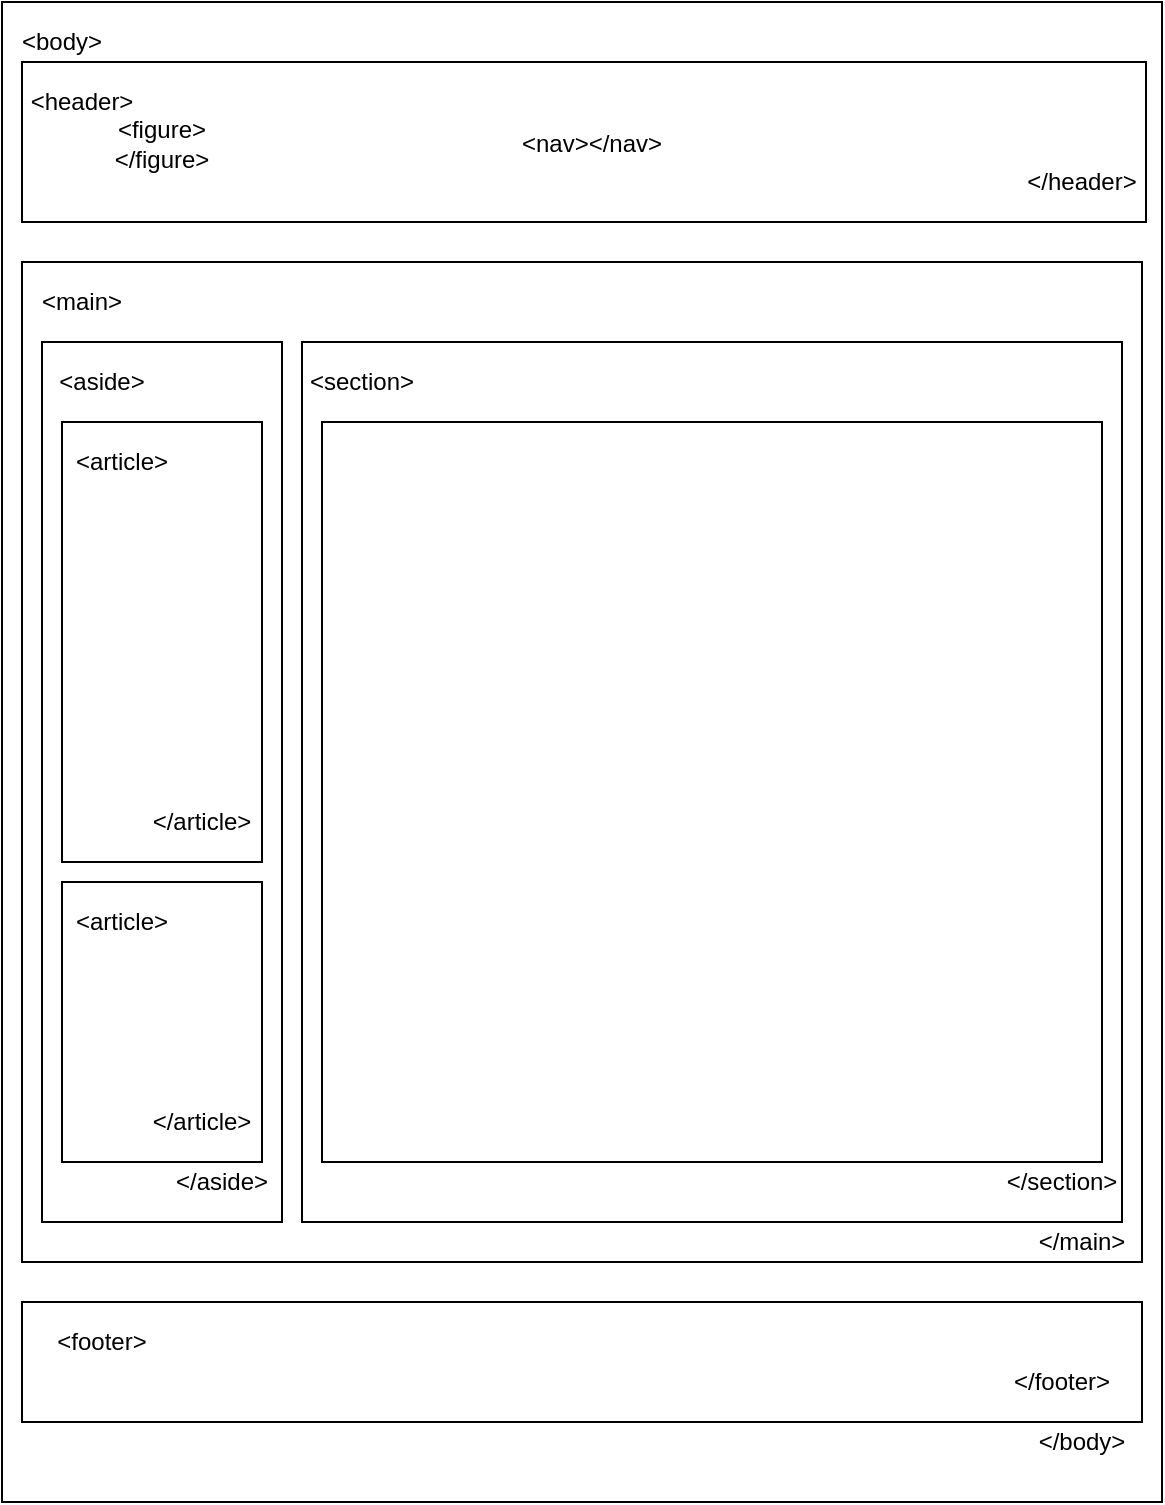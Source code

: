 <mxfile version="11.1.4" type="device"><diagram id="xj2t30mrPwzbAbb4rbmy" name="Page-1"><mxGraphModel dx="1038" dy="506" grid="1" gridSize="10" guides="1" tooltips="1" connect="1" arrows="1" fold="1" page="1" pageScale="1" pageWidth="583" pageHeight="827" math="0" shadow="0"><root><mxCell id="0"/><mxCell id="1" parent="0"/><mxCell id="OoSMkBb_-UeMs71TYdVm-1" value="" style="rounded=0;whiteSpace=wrap;html=1;" parent="1" vertex="1"><mxGeometry width="580" height="750" as="geometry"/></mxCell><mxCell id="OoSMkBb_-UeMs71TYdVm-3" value="" style="rounded=0;whiteSpace=wrap;html=1;" parent="1" vertex="1"><mxGeometry x="10" y="30" width="562" height="80" as="geometry"/></mxCell><mxCell id="OoSMkBb_-UeMs71TYdVm-4" value="&amp;lt;body&amp;gt;" style="text;html=1;strokeColor=none;fillColor=none;align=center;verticalAlign=middle;whiteSpace=wrap;rounded=0;" parent="1" vertex="1"><mxGeometry x="10" y="10" width="40" height="20" as="geometry"/></mxCell><mxCell id="OoSMkBb_-UeMs71TYdVm-5" value="&amp;lt;header&amp;gt;" style="text;html=1;strokeColor=none;fillColor=none;align=center;verticalAlign=middle;whiteSpace=wrap;rounded=0;" parent="1" vertex="1"><mxGeometry x="20" y="40.071" width="40" height="20" as="geometry"/></mxCell><mxCell id="OoSMkBb_-UeMs71TYdVm-6" value="&amp;lt;/header&amp;gt;" style="text;html=1;strokeColor=none;fillColor=none;align=center;verticalAlign=middle;whiteSpace=wrap;rounded=0;" parent="1" vertex="1"><mxGeometry x="520" y="80.286" width="40" height="20" as="geometry"/></mxCell><mxCell id="OoSMkBb_-UeMs71TYdVm-9" value="&amp;lt;nav&amp;gt;&amp;lt;/nav&amp;gt;" style="text;html=1;strokeColor=none;fillColor=none;align=center;verticalAlign=middle;whiteSpace=wrap;rounded=0;" parent="1" vertex="1"><mxGeometry x="180" y="61" width="230" height="20" as="geometry"/></mxCell><mxCell id="OoSMkBb_-UeMs71TYdVm-14" value="&amp;lt;/body&amp;gt;" style="text;html=1;strokeColor=none;fillColor=none;align=center;verticalAlign=middle;whiteSpace=wrap;rounded=0;" parent="1" vertex="1"><mxGeometry x="520" y="710" width="40" height="20" as="geometry"/></mxCell><mxCell id="OoSMkBb_-UeMs71TYdVm-15" value="" style="rounded=0;whiteSpace=wrap;html=1;" parent="1" vertex="1"><mxGeometry x="10" y="650" width="560" height="60" as="geometry"/></mxCell><mxCell id="OoSMkBb_-UeMs71TYdVm-17" value="&amp;lt;footer&amp;gt;" style="text;html=1;strokeColor=none;fillColor=none;align=center;verticalAlign=middle;whiteSpace=wrap;rounded=0;" parent="1" vertex="1"><mxGeometry x="30" y="660" width="40" height="20" as="geometry"/></mxCell><mxCell id="OoSMkBb_-UeMs71TYdVm-18" value="&amp;lt;/footer&amp;gt;" style="text;html=1;strokeColor=none;fillColor=none;align=center;verticalAlign=middle;whiteSpace=wrap;rounded=0;" parent="1" vertex="1"><mxGeometry x="510" y="680" width="40" height="20" as="geometry"/></mxCell><mxCell id="OoSMkBb_-UeMs71TYdVm-19" value="" style="rounded=0;whiteSpace=wrap;html=1;" parent="1" vertex="1"><mxGeometry x="10" y="130" width="560" height="500" as="geometry"/></mxCell><mxCell id="OoSMkBb_-UeMs71TYdVm-25" value="&amp;lt;main&amp;gt;" style="text;html=1;strokeColor=none;fillColor=none;align=center;verticalAlign=middle;whiteSpace=wrap;rounded=0;" parent="1" vertex="1"><mxGeometry x="20" y="140" width="40" height="20" as="geometry"/></mxCell><mxCell id="OoSMkBb_-UeMs71TYdVm-27" value="&amp;lt;/main&amp;gt;" style="text;html=1;strokeColor=none;fillColor=none;align=center;verticalAlign=middle;whiteSpace=wrap;rounded=0;" parent="1" vertex="1"><mxGeometry x="520" y="610" width="40" height="20" as="geometry"/></mxCell><mxCell id="OoSMkBb_-UeMs71TYdVm-28" value="" style="rounded=0;whiteSpace=wrap;html=1;" parent="1" vertex="1"><mxGeometry x="20" y="170" width="120" height="440" as="geometry"/></mxCell><mxCell id="OoSMkBb_-UeMs71TYdVm-29" value="&amp;lt;aside&amp;gt;" style="text;html=1;strokeColor=none;fillColor=none;align=center;verticalAlign=middle;whiteSpace=wrap;rounded=0;" parent="1" vertex="1"><mxGeometry x="30" y="180" width="40" height="20" as="geometry"/></mxCell><mxCell id="OoSMkBb_-UeMs71TYdVm-30" value="&amp;lt;/aside&amp;gt;" style="text;html=1;strokeColor=none;fillColor=none;align=center;verticalAlign=middle;whiteSpace=wrap;rounded=0;" parent="1" vertex="1"><mxGeometry x="90" y="580" width="40" height="20" as="geometry"/></mxCell><mxCell id="OoSMkBb_-UeMs71TYdVm-31" value="" style="rounded=0;whiteSpace=wrap;html=1;" parent="1" vertex="1"><mxGeometry x="150" y="170" width="410" height="440" as="geometry"/></mxCell><mxCell id="OoSMkBb_-UeMs71TYdVm-33" value="" style="rounded=0;whiteSpace=wrap;html=1;" parent="1" vertex="1"><mxGeometry x="30" y="210" width="100" height="220" as="geometry"/></mxCell><mxCell id="OoSMkBb_-UeMs71TYdVm-34" value="&amp;lt;article&amp;gt;" style="text;html=1;strokeColor=none;fillColor=none;align=center;verticalAlign=middle;whiteSpace=wrap;rounded=0;" parent="1" vertex="1"><mxGeometry x="40" y="220" width="40" height="20" as="geometry"/></mxCell><mxCell id="OoSMkBb_-UeMs71TYdVm-35" value="&amp;lt;/article&amp;gt;" style="text;html=1;strokeColor=none;fillColor=none;align=center;verticalAlign=middle;whiteSpace=wrap;rounded=0;" parent="1" vertex="1"><mxGeometry x="80" y="400" width="40" height="20" as="geometry"/></mxCell><mxCell id="OoSMkBb_-UeMs71TYdVm-36" value="" style="rounded=0;whiteSpace=wrap;html=1;" parent="1" vertex="1"><mxGeometry x="30" y="440" width="100" height="140" as="geometry"/></mxCell><mxCell id="OoSMkBb_-UeMs71TYdVm-37" value="&amp;lt;article&amp;gt;" style="text;html=1;strokeColor=none;fillColor=none;align=center;verticalAlign=middle;whiteSpace=wrap;rounded=0;" parent="1" vertex="1"><mxGeometry x="40" y="450" width="40" height="20" as="geometry"/></mxCell><mxCell id="OoSMkBb_-UeMs71TYdVm-38" value="&amp;lt;/article&amp;gt;" style="text;html=1;strokeColor=none;fillColor=none;align=center;verticalAlign=middle;whiteSpace=wrap;rounded=0;" parent="1" vertex="1"><mxGeometry x="80" y="550" width="40" height="20" as="geometry"/></mxCell><mxCell id="OoSMkBb_-UeMs71TYdVm-39" value="&amp;lt;section&amp;gt;" style="text;html=1;strokeColor=none;fillColor=none;align=center;verticalAlign=middle;whiteSpace=wrap;rounded=0;" parent="1" vertex="1"><mxGeometry x="160" y="180" width="40" height="20" as="geometry"/></mxCell><mxCell id="OoSMkBb_-UeMs71TYdVm-40" value="&amp;lt;/section&amp;gt;" style="text;html=1;strokeColor=none;fillColor=none;align=center;verticalAlign=middle;whiteSpace=wrap;rounded=0;" parent="1" vertex="1"><mxGeometry x="510" y="580" width="40" height="20" as="geometry"/></mxCell><mxCell id="OoSMkBb_-UeMs71TYdVm-41" value="" style="rounded=0;whiteSpace=wrap;html=1;" parent="1" vertex="1"><mxGeometry x="160" y="210" width="390" height="370" as="geometry"/></mxCell><mxCell id="3V3SG7oAyvcjt3WwvOzc-1" value="&amp;lt;figure&amp;gt;&amp;lt;/figure&amp;gt;&lt;br&gt;" style="text;html=1;strokeColor=none;fillColor=none;align=center;verticalAlign=middle;whiteSpace=wrap;rounded=0;" vertex="1" parent="1"><mxGeometry x="60" y="61" width="40" height="20" as="geometry"/></mxCell></root></mxGraphModel></diagram></mxfile>